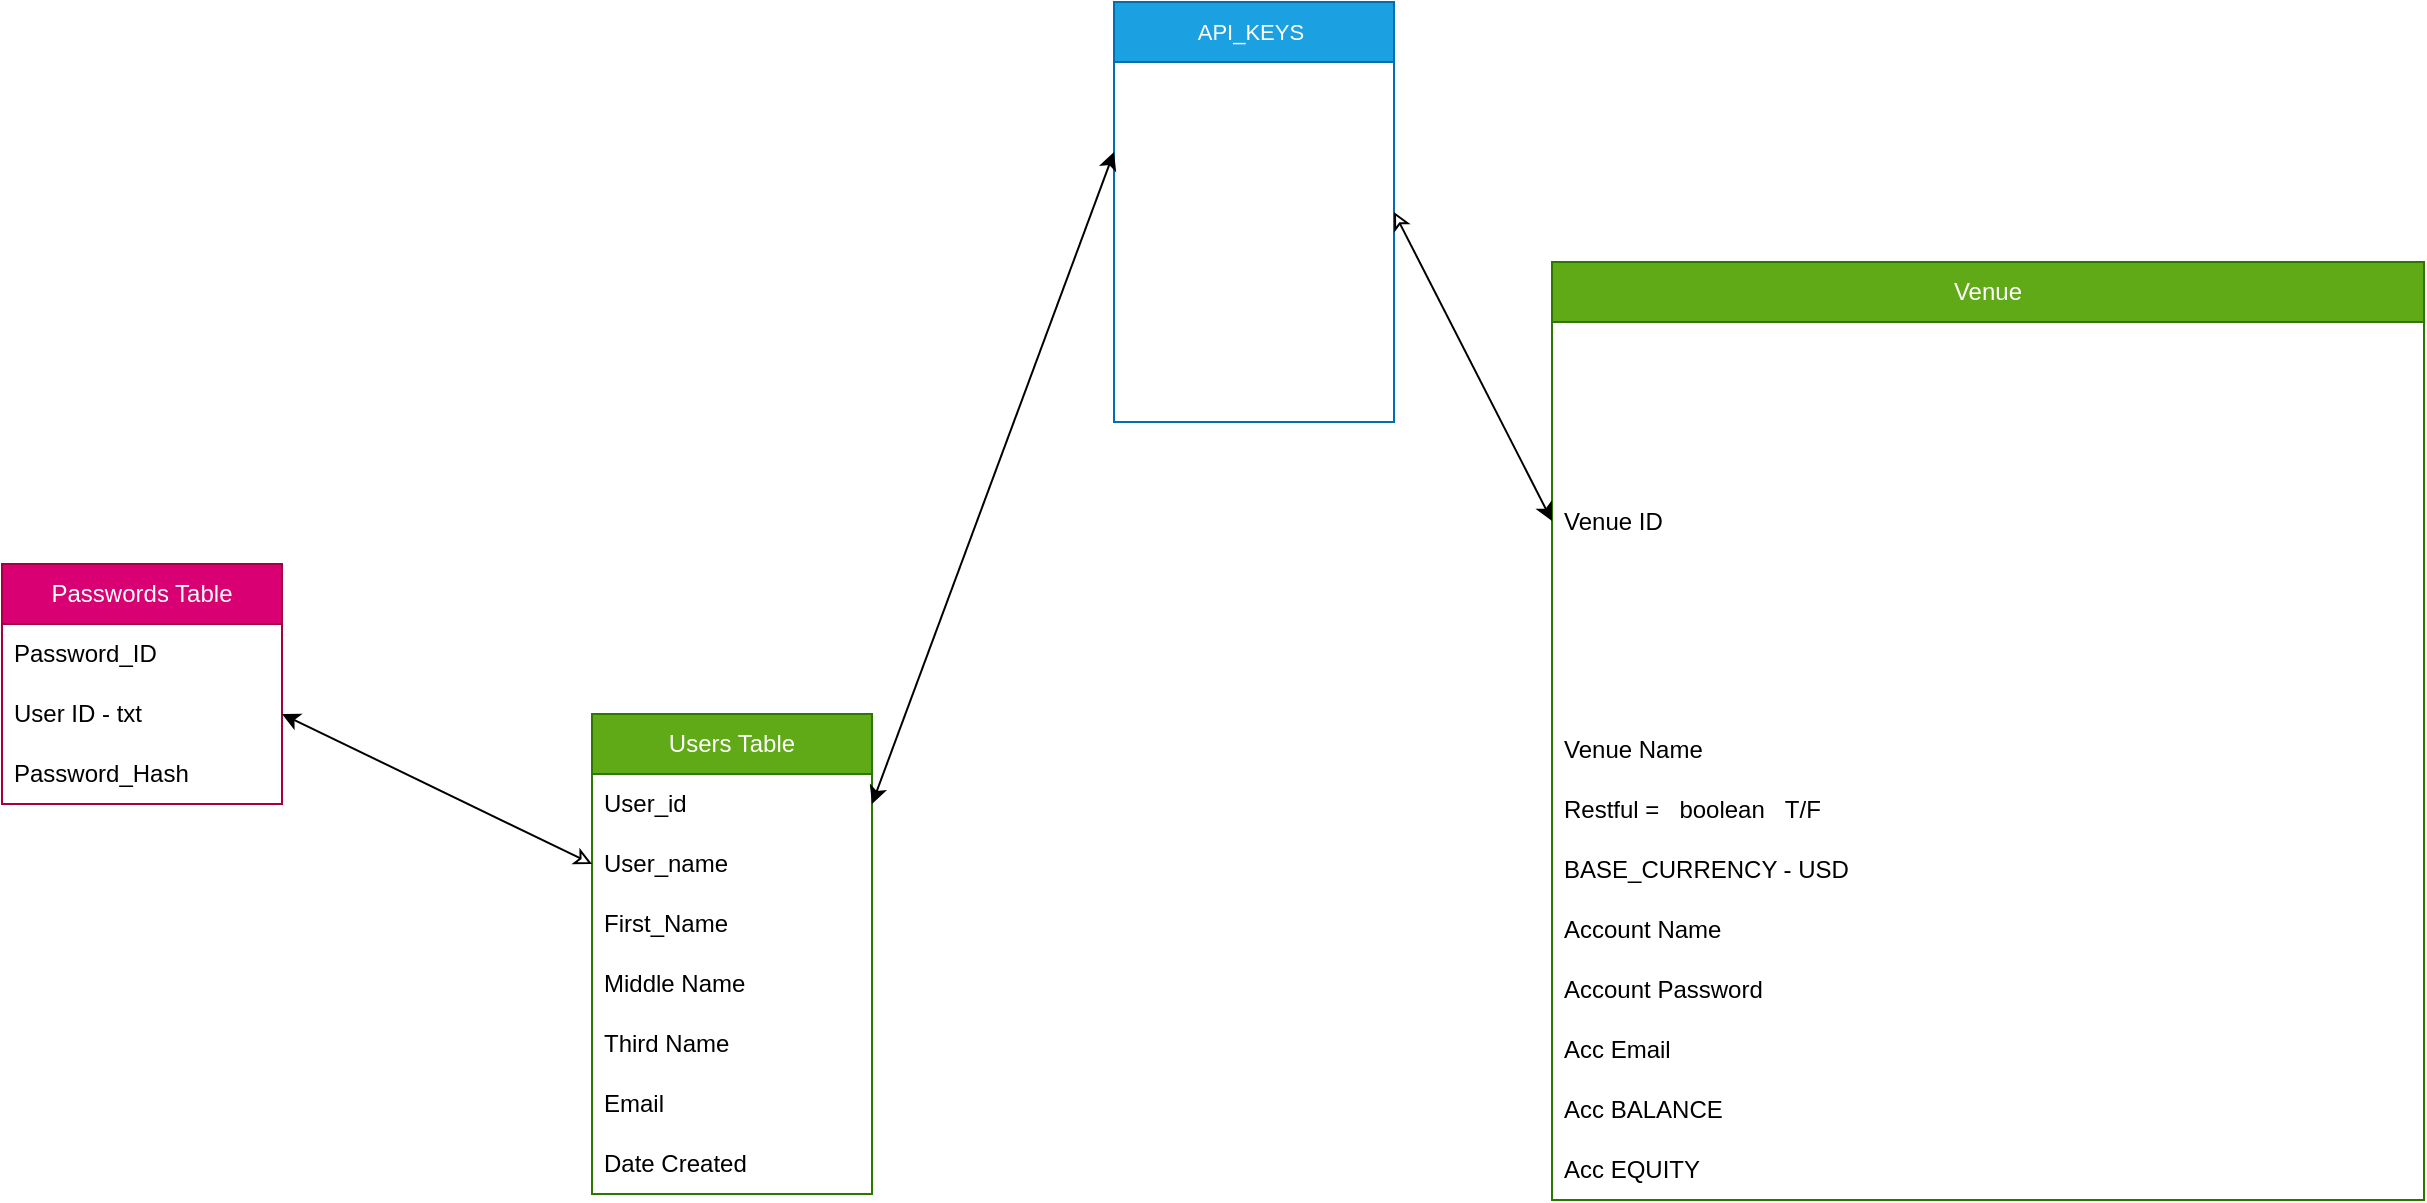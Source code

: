 <mxfile version="24.7.17" pages="2">
  <diagram name="User_Tables" id="LEtaXQruBIYAUQZ-xEg8">
    <mxGraphModel dx="744" dy="1700" grid="0" gridSize="10" guides="1" tooltips="1" connect="1" arrows="1" fold="1" page="0" pageScale="1" pageWidth="850" pageHeight="1100" math="0" shadow="0">
      <root>
        <mxCell id="0" />
        <mxCell id="1" parent="0" />
        <mxCell id="2zbc8BRfjaHYRC12Kkl_-1" value="Users Table" style="swimlane;fontStyle=0;childLayout=stackLayout;horizontal=1;startSize=30;horizontalStack=0;resizeParent=1;resizeParentMax=0;resizeLast=0;collapsible=1;marginBottom=0;whiteSpace=wrap;html=1;fillColor=#60a917;fontColor=#ffffff;strokeColor=#2D7600;" parent="1" vertex="1">
          <mxGeometry x="334" y="-205" width="140" height="240" as="geometry" />
        </mxCell>
        <mxCell id="2zbc8BRfjaHYRC12Kkl_-2" value="User_id" style="text;strokeColor=none;fillColor=none;align=left;verticalAlign=middle;spacingLeft=4;spacingRight=4;overflow=hidden;points=[[0,0.5],[1,0.5]];portConstraint=eastwest;rotatable=0;whiteSpace=wrap;html=1;" parent="2zbc8BRfjaHYRC12Kkl_-1" vertex="1">
          <mxGeometry y="30" width="140" height="30" as="geometry" />
        </mxCell>
        <mxCell id="2zbc8BRfjaHYRC12Kkl_-3" value="User_name" style="text;strokeColor=none;fillColor=none;align=left;verticalAlign=middle;spacingLeft=4;spacingRight=4;overflow=hidden;points=[[0,0.5],[1,0.5]];portConstraint=eastwest;rotatable=0;whiteSpace=wrap;html=1;" parent="2zbc8BRfjaHYRC12Kkl_-1" vertex="1">
          <mxGeometry y="60" width="140" height="30" as="geometry" />
        </mxCell>
        <mxCell id="2zbc8BRfjaHYRC12Kkl_-4" value="First_Name" style="text;strokeColor=none;fillColor=none;align=left;verticalAlign=middle;spacingLeft=4;spacingRight=4;overflow=hidden;points=[[0,0.5],[1,0.5]];portConstraint=eastwest;rotatable=0;whiteSpace=wrap;html=1;" parent="2zbc8BRfjaHYRC12Kkl_-1" vertex="1">
          <mxGeometry y="90" width="140" height="30" as="geometry" />
        </mxCell>
        <mxCell id="OAmTF7hffdtISIOmRFye-1" value="Middle Name" style="text;strokeColor=none;fillColor=none;align=left;verticalAlign=middle;spacingLeft=4;spacingRight=4;overflow=hidden;points=[[0,0.5],[1,0.5]];portConstraint=eastwest;rotatable=0;whiteSpace=wrap;html=1;" vertex="1" parent="2zbc8BRfjaHYRC12Kkl_-1">
          <mxGeometry y="120" width="140" height="30" as="geometry" />
        </mxCell>
        <mxCell id="OAmTF7hffdtISIOmRFye-2" value="Third Name" style="text;strokeColor=none;fillColor=none;align=left;verticalAlign=middle;spacingLeft=4;spacingRight=4;overflow=hidden;points=[[0,0.5],[1,0.5]];portConstraint=eastwest;rotatable=0;whiteSpace=wrap;html=1;" vertex="1" parent="2zbc8BRfjaHYRC12Kkl_-1">
          <mxGeometry y="150" width="140" height="30" as="geometry" />
        </mxCell>
        <mxCell id="OAmTF7hffdtISIOmRFye-3" value="Email&amp;nbsp;" style="text;strokeColor=none;fillColor=none;align=left;verticalAlign=middle;spacingLeft=4;spacingRight=4;overflow=hidden;points=[[0,0.5],[1,0.5]];portConstraint=eastwest;rotatable=0;whiteSpace=wrap;html=1;" vertex="1" parent="2zbc8BRfjaHYRC12Kkl_-1">
          <mxGeometry y="180" width="140" height="30" as="geometry" />
        </mxCell>
        <mxCell id="OAmTF7hffdtISIOmRFye-4" value="Date Created" style="text;strokeColor=none;fillColor=none;align=left;verticalAlign=middle;spacingLeft=4;spacingRight=4;overflow=hidden;points=[[0,0.5],[1,0.5]];portConstraint=eastwest;rotatable=0;whiteSpace=wrap;html=1;" vertex="1" parent="2zbc8BRfjaHYRC12Kkl_-1">
          <mxGeometry y="210" width="140" height="30" as="geometry" />
        </mxCell>
        <mxCell id="2zbc8BRfjaHYRC12Kkl_-5" value="Passwords Table" style="swimlane;fontStyle=0;childLayout=stackLayout;horizontal=1;startSize=30;horizontalStack=0;resizeParent=1;resizeParentMax=0;resizeLast=0;collapsible=1;marginBottom=0;whiteSpace=wrap;html=1;fillColor=#d80073;fontColor=#ffffff;strokeColor=#A50040;" parent="1" vertex="1">
          <mxGeometry x="39" y="-280" width="140" height="120" as="geometry" />
        </mxCell>
        <mxCell id="f3TSixCmg_CiIFdUKD5o-5" value="Password_ID" style="text;strokeColor=none;fillColor=none;align=left;verticalAlign=middle;spacingLeft=4;spacingRight=4;overflow=hidden;points=[[0,0.5],[1,0.5]];portConstraint=eastwest;rotatable=0;whiteSpace=wrap;html=1;" parent="2zbc8BRfjaHYRC12Kkl_-5" vertex="1">
          <mxGeometry y="30" width="140" height="30" as="geometry" />
        </mxCell>
        <mxCell id="2zbc8BRfjaHYRC12Kkl_-6" value="User ID - txt" style="text;strokeColor=none;fillColor=none;align=left;verticalAlign=middle;spacingLeft=4;spacingRight=4;overflow=hidden;points=[[0,0.5],[1,0.5]];portConstraint=eastwest;rotatable=0;whiteSpace=wrap;html=1;" parent="2zbc8BRfjaHYRC12Kkl_-5" vertex="1">
          <mxGeometry y="60" width="140" height="30" as="geometry" />
        </mxCell>
        <mxCell id="2zbc8BRfjaHYRC12Kkl_-7" value="Password_Hash" style="text;strokeColor=none;fillColor=none;align=left;verticalAlign=middle;spacingLeft=4;spacingRight=4;overflow=hidden;points=[[0,0.5],[1,0.5]];portConstraint=eastwest;rotatable=0;whiteSpace=wrap;html=1;" parent="2zbc8BRfjaHYRC12Kkl_-5" vertex="1">
          <mxGeometry y="90" width="140" height="30" as="geometry" />
        </mxCell>
        <mxCell id="2zbc8BRfjaHYRC12Kkl_-9" style="rounded=0;orthogonalLoop=1;jettySize=auto;html=1;exitX=0;exitY=0.5;exitDx=0;exitDy=0;startArrow=classic;startFill=0;entryX=1;entryY=0.5;entryDx=0;entryDy=0;" parent="1" source="2zbc8BRfjaHYRC12Kkl_-3" target="2zbc8BRfjaHYRC12Kkl_-6" edge="1">
          <mxGeometry relative="1" as="geometry" />
        </mxCell>
        <mxCell id="f3TSixCmg_CiIFdUKD5o-1" value="API_KEYS&amp;nbsp;" style="swimlane;fontStyle=0;childLayout=stackLayout;horizontal=1;startSize=30;horizontalStack=0;resizeParent=1;resizeParentMax=0;resizeLast=0;collapsible=1;marginBottom=0;whiteSpace=wrap;html=1;strokeColor=#006EAF;align=center;verticalAlign=middle;fontFamily=Helvetica;fontSize=11;fontColor=#ffffff;labelBackgroundColor=none;fillColor=#1ba1e2;" parent="1" vertex="1">
          <mxGeometry x="595" y="-561" width="140" height="210" as="geometry" />
        </mxCell>
        <mxCell id="f3TSixCmg_CiIFdUKD5o-2" value="Key_ID" style="text;strokeColor=none;fillColor=none;align=left;verticalAlign=middle;spacingLeft=4;spacingRight=4;overflow=hidden;points=[[0,0.5],[1,0.5]];portConstraint=eastwest;rotatable=0;whiteSpace=wrap;html=1;fontFamily=Helvetica;fontSize=11;fontColor=#ffffff;fontStyle=0;labelBackgroundColor=none;" parent="f3TSixCmg_CiIFdUKD5o-1" vertex="1">
          <mxGeometry y="30" width="140" height="30" as="geometry" />
        </mxCell>
        <mxCell id="f3TSixCmg_CiIFdUKD5o-6" value="User_ID" style="text;strokeColor=none;fillColor=none;align=left;verticalAlign=middle;spacingLeft=4;spacingRight=4;overflow=hidden;points=[[0,0.5],[1,0.5]];portConstraint=eastwest;rotatable=0;whiteSpace=wrap;html=1;fontFamily=Helvetica;fontSize=11;fontColor=#ffffff;fontStyle=0;labelBackgroundColor=none;" parent="f3TSixCmg_CiIFdUKD5o-1" vertex="1">
          <mxGeometry y="60" width="140" height="30" as="geometry" />
        </mxCell>
        <mxCell id="f3TSixCmg_CiIFdUKD5o-3" value="Venue ID" style="text;strokeColor=none;fillColor=none;align=left;verticalAlign=middle;spacingLeft=4;spacingRight=4;overflow=hidden;points=[[0,0.5],[1,0.5]];portConstraint=eastwest;rotatable=0;whiteSpace=wrap;html=1;fontFamily=Helvetica;fontSize=11;fontColor=#ffffff;fontStyle=0;labelBackgroundColor=none;" parent="f3TSixCmg_CiIFdUKD5o-1" vertex="1">
          <mxGeometry y="90" width="140" height="30" as="geometry" />
        </mxCell>
        <mxCell id="f3TSixCmg_CiIFdUKD5o-4" value="Account Email" style="text;strokeColor=none;fillColor=none;align=left;verticalAlign=middle;spacingLeft=4;spacingRight=4;overflow=hidden;points=[[0,0.5],[1,0.5]];portConstraint=eastwest;rotatable=0;whiteSpace=wrap;html=1;fontFamily=Helvetica;fontSize=11;fontColor=#ffffff;fontStyle=0;labelBackgroundColor=none;" parent="f3TSixCmg_CiIFdUKD5o-1" vertex="1">
          <mxGeometry y="120" width="140" height="30" as="geometry" />
        </mxCell>
        <mxCell id="f3TSixCmg_CiIFdUKD5o-8" value="Api_KEY" style="text;strokeColor=none;fillColor=none;align=left;verticalAlign=middle;spacingLeft=4;spacingRight=4;overflow=hidden;points=[[0,0.5],[1,0.5]];portConstraint=eastwest;rotatable=0;whiteSpace=wrap;html=1;fontFamily=Helvetica;fontSize=11;fontColor=#ffffff;fontStyle=0;labelBackgroundColor=none;" parent="f3TSixCmg_CiIFdUKD5o-1" vertex="1">
          <mxGeometry y="150" width="140" height="30" as="geometry" />
        </mxCell>
        <mxCell id="f3TSixCmg_CiIFdUKD5o-9" value="Api_key_PASSWORD" style="text;strokeColor=none;fillColor=none;align=left;verticalAlign=middle;spacingLeft=4;spacingRight=4;overflow=hidden;points=[[0,0.5],[1,0.5]];portConstraint=eastwest;rotatable=0;whiteSpace=wrap;html=1;fontFamily=Helvetica;fontSize=11;fontColor=#ffffff;fontStyle=0;labelBackgroundColor=none;" parent="f3TSixCmg_CiIFdUKD5o-1" vertex="1">
          <mxGeometry y="180" width="140" height="30" as="geometry" />
        </mxCell>
        <mxCell id="BBq5MLBcfkAXTqhj2JcU-1" value="Venue" style="swimlane;fontStyle=0;childLayout=stackLayout;horizontal=1;startSize=30;horizontalStack=0;resizeParent=1;resizeParentMax=0;resizeLast=0;collapsible=1;marginBottom=0;whiteSpace=wrap;html=1;fillColor=#60a917;fontColor=#ffffff;strokeColor=#2D7600;" parent="1" vertex="1">
          <mxGeometry x="814" y="-431" width="436" height="469" as="geometry" />
        </mxCell>
        <mxCell id="BBq5MLBcfkAXTqhj2JcU-2" value="Venue ID" style="text;align=left;verticalAlign=middle;spacingLeft=4;spacingRight=4;overflow=hidden;points=[[0,0.33,0,0,0],[0,0.5,0,0,0],[0,0.67,0,0,0],[1,0.33,0,0,0],[1,0.5,0,0,0],[1,0.67,0,0,0]];portConstraint=eastwest;rotatable=0;whiteSpace=wrap;html=1;" parent="BBq5MLBcfkAXTqhj2JcU-1" vertex="1">
          <mxGeometry y="30" width="436" height="199" as="geometry" />
        </mxCell>
        <mxCell id="BBq5MLBcfkAXTqhj2JcU-3" value="Venue Name" style="text;strokeColor=none;fillColor=none;align=left;verticalAlign=middle;spacingLeft=4;spacingRight=4;overflow=hidden;points=[[0,0.5],[1,0.5]];portConstraint=eastwest;rotatable=0;whiteSpace=wrap;html=1;" parent="BBq5MLBcfkAXTqhj2JcU-1" vertex="1">
          <mxGeometry y="229" width="436" height="30" as="geometry" />
        </mxCell>
        <mxCell id="BBq5MLBcfkAXTqhj2JcU-4" value="Restful =&amp;nbsp; &amp;nbsp;boolean&amp;nbsp; &amp;nbsp;T/F" style="text;strokeColor=none;fillColor=none;align=left;verticalAlign=middle;spacingLeft=4;spacingRight=4;overflow=hidden;points=[[0,0.5],[1,0.5]];portConstraint=eastwest;rotatable=0;whiteSpace=wrap;html=1;" parent="BBq5MLBcfkAXTqhj2JcU-1" vertex="1">
          <mxGeometry y="259" width="436" height="30" as="geometry" />
        </mxCell>
        <mxCell id="vJf8JBOlh_-wAdnW6d-w-1" value="BASE_CURRENCY - USD" style="text;strokeColor=none;fillColor=none;align=left;verticalAlign=middle;spacingLeft=4;spacingRight=4;overflow=hidden;points=[[0,0.5],[1,0.5]];portConstraint=eastwest;rotatable=0;whiteSpace=wrap;html=1;" vertex="1" parent="BBq5MLBcfkAXTqhj2JcU-1">
          <mxGeometry y="289" width="436" height="30" as="geometry" />
        </mxCell>
        <mxCell id="OAmTF7hffdtISIOmRFye-5" value="Account Name" style="text;strokeColor=none;fillColor=none;align=left;verticalAlign=middle;spacingLeft=4;spacingRight=4;overflow=hidden;points=[[0,0.5],[1,0.5]];portConstraint=eastwest;rotatable=0;whiteSpace=wrap;html=1;" vertex="1" parent="BBq5MLBcfkAXTqhj2JcU-1">
          <mxGeometry y="319" width="436" height="30" as="geometry" />
        </mxCell>
        <mxCell id="OAmTF7hffdtISIOmRFye-6" value="Account Password" style="text;strokeColor=none;fillColor=none;align=left;verticalAlign=middle;spacingLeft=4;spacingRight=4;overflow=hidden;points=[[0,0.5],[1,0.5]];portConstraint=eastwest;rotatable=0;whiteSpace=wrap;html=1;" vertex="1" parent="BBq5MLBcfkAXTqhj2JcU-1">
          <mxGeometry y="349" width="436" height="30" as="geometry" />
        </mxCell>
        <mxCell id="OAmTF7hffdtISIOmRFye-7" value="Acc Email" style="text;strokeColor=none;fillColor=none;align=left;verticalAlign=middle;spacingLeft=4;spacingRight=4;overflow=hidden;points=[[0,0.5],[1,0.5]];portConstraint=eastwest;rotatable=0;whiteSpace=wrap;html=1;" vertex="1" parent="BBq5MLBcfkAXTqhj2JcU-1">
          <mxGeometry y="379" width="436" height="30" as="geometry" />
        </mxCell>
        <mxCell id="vJf8JBOlh_-wAdnW6d-w-2" value="Acc BALANCE" style="text;strokeColor=none;fillColor=none;align=left;verticalAlign=middle;spacingLeft=4;spacingRight=4;overflow=hidden;points=[[0,0.5],[1,0.5]];portConstraint=eastwest;rotatable=0;whiteSpace=wrap;html=1;" vertex="1" parent="BBq5MLBcfkAXTqhj2JcU-1">
          <mxGeometry y="409" width="436" height="30" as="geometry" />
        </mxCell>
        <mxCell id="vJf8JBOlh_-wAdnW6d-w-3" value="Acc EQUITY" style="text;strokeColor=none;fillColor=none;align=left;verticalAlign=middle;spacingLeft=4;spacingRight=4;overflow=hidden;points=[[0,0.5],[1,0.5]];portConstraint=eastwest;rotatable=0;whiteSpace=wrap;html=1;" vertex="1" parent="BBq5MLBcfkAXTqhj2JcU-1">
          <mxGeometry y="439" width="436" height="30" as="geometry" />
        </mxCell>
        <mxCell id="BBq5MLBcfkAXTqhj2JcU-16" style="edgeStyle=none;shape=connector;rounded=0;orthogonalLoop=1;jettySize=auto;html=1;exitX=1;exitY=0.5;exitDx=0;exitDy=0;entryX=0;entryY=0.5;entryDx=0;entryDy=0;strokeColor=default;align=center;verticalAlign=middle;fontFamily=Helvetica;fontSize=11;fontColor=#ffffff;fontStyle=0;labelBackgroundColor=none;startArrow=classic;startFill=0;endArrow=classic;" parent="1" source="f3TSixCmg_CiIFdUKD5o-3" target="BBq5MLBcfkAXTqhj2JcU-2" edge="1">
          <mxGeometry relative="1" as="geometry" />
        </mxCell>
        <mxCell id="OAmTF7hffdtISIOmRFye-8" style="rounded=0;orthogonalLoop=1;jettySize=auto;html=1;exitX=1;exitY=0.5;exitDx=0;exitDy=0;entryX=0;entryY=0.5;entryDx=0;entryDy=0;startArrow=classic;startFill=1;" edge="1" parent="1" source="2zbc8BRfjaHYRC12Kkl_-2" target="f3TSixCmg_CiIFdUKD5o-6">
          <mxGeometry relative="1" as="geometry" />
        </mxCell>
      </root>
    </mxGraphModel>
  </diagram>
  <diagram id="_EtPwxO9e8-BhAq0Pg7P" name="Market Data">
    <mxGraphModel dx="1450" dy="1038" grid="0" gridSize="10" guides="1" tooltips="1" connect="1" arrows="1" fold="1" page="0" pageScale="1" pageWidth="850" pageHeight="1100" math="0" shadow="0">
      <root>
        <mxCell id="0" />
        <mxCell id="1" parent="0" />
        <mxCell id="EDeCTrOnblulSj0Fe5d9-10" style="rounded=0;orthogonalLoop=1;jettySize=auto;html=1;exitX=0;exitY=0.5;exitDx=0;exitDy=0;entryX=1;entryY=0.5;entryDx=0;entryDy=0;startArrow=classic;startFill=0;" parent="1" edge="1">
          <mxGeometry relative="1" as="geometry">
            <mxPoint x="235" y="132" as="sourcePoint" />
          </mxGeometry>
        </mxCell>
        <mxCell id="EDeCTrOnblulSj0Fe5d9-25" style="edgeStyle=none;shape=connector;rounded=0;orthogonalLoop=1;jettySize=auto;html=1;exitX=1;exitY=0.5;exitDx=0;exitDy=0;entryX=0;entryY=0.5;entryDx=0;entryDy=0;strokeColor=default;align=center;verticalAlign=middle;fontFamily=Helvetica;fontSize=11;fontColor=#ffffff;fontStyle=0;labelBackgroundColor=none;startArrow=classic;startFill=0;endArrow=classic;" parent="1" edge="1">
          <mxGeometry relative="1" as="geometry">
            <mxPoint x="235" y="132" as="targetPoint" />
          </mxGeometry>
        </mxCell>
        <mxCell id="rDgjy8x1F53KUDff8-lO-1" value="Generic - Tick Data" style="swimlane;fontStyle=0;childLayout=stackLayout;horizontal=1;startSize=30;horizontalStack=0;resizeParent=1;resizeParentMax=0;resizeLast=0;collapsible=1;marginBottom=0;whiteSpace=wrap;html=1;strokeColor=#2D7600;align=center;verticalAlign=middle;fontFamily=Helvetica;fontSize=11;fontColor=#ffffff;labelBackgroundColor=none;fillColor=#60a917;" parent="1" vertex="1">
          <mxGeometry x="-93" y="-10" width="140" height="180" as="geometry" />
        </mxCell>
        <mxCell id="rDgjy8x1F53KUDff8-lO-2" value="Record_ID" style="text;strokeColor=none;fillColor=none;align=left;verticalAlign=middle;spacingLeft=4;spacingRight=4;overflow=hidden;points=[[0,0.5],[1,0.5]];portConstraint=eastwest;rotatable=0;whiteSpace=wrap;html=1;fontFamily=Helvetica;fontSize=11;fontColor=#ffffff;fontStyle=0;labelBackgroundColor=none;" parent="rDgjy8x1F53KUDff8-lO-1" vertex="1">
          <mxGeometry y="30" width="140" height="30" as="geometry" />
        </mxCell>
        <mxCell id="rDgjy8x1F53KUDff8-lO-3" value="Absolute time - Millisec" style="text;strokeColor=none;fillColor=none;align=left;verticalAlign=middle;spacingLeft=4;spacingRight=4;overflow=hidden;points=[[0,0.5],[1,0.5]];portConstraint=eastwest;rotatable=0;whiteSpace=wrap;html=1;fontFamily=Helvetica;fontSize=11;fontColor=#ffffff;fontStyle=0;labelBackgroundColor=none;" parent="rDgjy8x1F53KUDff8-lO-1" vertex="1">
          <mxGeometry y="60" width="140" height="30" as="geometry" />
        </mxCell>
        <mxCell id="rDgjy8x1F53KUDff8-lO-4" value="Ask Price" style="text;strokeColor=none;fillColor=none;align=left;verticalAlign=middle;spacingLeft=4;spacingRight=4;overflow=hidden;points=[[0,0.5],[1,0.5]];portConstraint=eastwest;rotatable=0;whiteSpace=wrap;html=1;fontFamily=Helvetica;fontSize=11;fontColor=#ffffff;fontStyle=0;labelBackgroundColor=none;" parent="rDgjy8x1F53KUDff8-lO-1" vertex="1">
          <mxGeometry y="90" width="140" height="30" as="geometry" />
        </mxCell>
        <mxCell id="9x_Q1pISylKUx6KpCbiF-1" value="Bid Price" style="text;strokeColor=none;fillColor=none;align=left;verticalAlign=middle;spacingLeft=4;spacingRight=4;overflow=hidden;points=[[0,0.5],[1,0.5]];portConstraint=eastwest;rotatable=0;whiteSpace=wrap;html=1;fontFamily=Helvetica;fontSize=11;fontColor=#ffffff;fontStyle=0;labelBackgroundColor=none;" vertex="1" parent="rDgjy8x1F53KUDff8-lO-1">
          <mxGeometry y="120" width="140" height="30" as="geometry" />
        </mxCell>
        <mxCell id="9x_Q1pISylKUx6KpCbiF-2" value="Spread" style="text;strokeColor=none;fillColor=none;align=left;verticalAlign=middle;spacingLeft=4;spacingRight=4;overflow=hidden;points=[[0,0.5],[1,0.5]];portConstraint=eastwest;rotatable=0;whiteSpace=wrap;html=1;fontFamily=Helvetica;fontSize=11;fontColor=#ffffff;fontStyle=0;labelBackgroundColor=none;" vertex="1" parent="rDgjy8x1F53KUDff8-lO-1">
          <mxGeometry y="150" width="140" height="30" as="geometry" />
        </mxCell>
        <mxCell id="9x_Q1pISylKUx6KpCbiF-3" value="Generic - Candle Bar Data" style="swimlane;fontStyle=0;childLayout=stackLayout;horizontal=1;startSize=30;horizontalStack=0;resizeParent=1;resizeParentMax=0;resizeLast=0;collapsible=1;marginBottom=0;whiteSpace=wrap;html=1;fillColor=#a20025;fontColor=#ffffff;strokeColor=#6F0000;" vertex="1" parent="1">
          <mxGeometry x="-83" y="242" width="198" height="270" as="geometry" />
        </mxCell>
        <mxCell id="9x_Q1pISylKUx6KpCbiF-4" value="Record ID" style="text;strokeColor=none;fillColor=none;align=left;verticalAlign=middle;spacingLeft=4;spacingRight=4;overflow=hidden;points=[[0,0.5],[1,0.5]];portConstraint=eastwest;rotatable=0;whiteSpace=wrap;html=1;" vertex="1" parent="9x_Q1pISylKUx6KpCbiF-3">
          <mxGeometry y="30" width="198" height="30" as="geometry" />
        </mxCell>
        <mxCell id="9x_Q1pISylKUx6KpCbiF-5" value="Open Time" style="text;strokeColor=none;fillColor=none;align=left;verticalAlign=middle;spacingLeft=4;spacingRight=4;overflow=hidden;points=[[0,0.5],[1,0.5]];portConstraint=eastwest;rotatable=0;whiteSpace=wrap;html=1;" vertex="1" parent="9x_Q1pISylKUx6KpCbiF-3">
          <mxGeometry y="60" width="198" height="30" as="geometry" />
        </mxCell>
        <mxCell id="9x_Q1pISylKUx6KpCbiF-11" value="Close Time" style="text;strokeColor=none;fillColor=none;align=left;verticalAlign=middle;spacingLeft=4;spacingRight=4;overflow=hidden;points=[[0,0.5],[1,0.5]];portConstraint=eastwest;rotatable=0;whiteSpace=wrap;html=1;" vertex="1" parent="9x_Q1pISylKUx6KpCbiF-3">
          <mxGeometry y="90" width="198" height="30" as="geometry" />
        </mxCell>
        <mxCell id="9x_Q1pISylKUx6KpCbiF-6" value="Open Price" style="text;strokeColor=none;fillColor=none;align=left;verticalAlign=middle;spacingLeft=4;spacingRight=4;overflow=hidden;points=[[0,0.5],[1,0.5]];portConstraint=eastwest;rotatable=0;whiteSpace=wrap;html=1;" vertex="1" parent="9x_Q1pISylKUx6KpCbiF-3">
          <mxGeometry y="120" width="198" height="30" as="geometry" />
        </mxCell>
        <mxCell id="9x_Q1pISylKUx6KpCbiF-7" value="Close Price" style="text;strokeColor=none;fillColor=none;align=left;verticalAlign=middle;spacingLeft=4;spacingRight=4;overflow=hidden;points=[[0,0.5],[1,0.5]];portConstraint=eastwest;rotatable=0;whiteSpace=wrap;html=1;" vertex="1" parent="9x_Q1pISylKUx6KpCbiF-3">
          <mxGeometry y="150" width="198" height="30" as="geometry" />
        </mxCell>
        <mxCell id="9x_Q1pISylKUx6KpCbiF-8" value="High Price" style="text;strokeColor=none;fillColor=none;align=left;verticalAlign=middle;spacingLeft=4;spacingRight=4;overflow=hidden;points=[[0,0.5],[1,0.5]];portConstraint=eastwest;rotatable=0;whiteSpace=wrap;html=1;" vertex="1" parent="9x_Q1pISylKUx6KpCbiF-3">
          <mxGeometry y="180" width="198" height="30" as="geometry" />
        </mxCell>
        <mxCell id="9x_Q1pISylKUx6KpCbiF-9" value="Low Price" style="text;strokeColor=none;fillColor=none;align=left;verticalAlign=middle;spacingLeft=4;spacingRight=4;overflow=hidden;points=[[0,0.5],[1,0.5]];portConstraint=eastwest;rotatable=0;whiteSpace=wrap;html=1;" vertex="1" parent="9x_Q1pISylKUx6KpCbiF-3">
          <mxGeometry y="210" width="198" height="30" as="geometry" />
        </mxCell>
        <mxCell id="9x_Q1pISylKUx6KpCbiF-10" value="Item 3" style="text;strokeColor=none;fillColor=none;align=left;verticalAlign=middle;spacingLeft=4;spacingRight=4;overflow=hidden;points=[[0,0.5],[1,0.5]];portConstraint=eastwest;rotatable=0;whiteSpace=wrap;html=1;" vertex="1" parent="9x_Q1pISylKUx6KpCbiF-3">
          <mxGeometry y="240" width="198" height="30" as="geometry" />
        </mxCell>
        <mxCell id="9x_Q1pISylKUx6KpCbiF-12" value="Generic - Range / Renko Bar Data" style="swimlane;fontStyle=0;childLayout=stackLayout;horizontal=1;startSize=30;horizontalStack=0;resizeParent=1;resizeParentMax=0;resizeLast=0;collapsible=1;marginBottom=0;whiteSpace=wrap;html=1;fillColor=#a20025;fontColor=#ffffff;strokeColor=#6F0000;" vertex="1" parent="1">
          <mxGeometry x="249" y="247" width="236" height="270" as="geometry" />
        </mxCell>
        <mxCell id="9x_Q1pISylKUx6KpCbiF-13" value="Record ID" style="text;strokeColor=none;fillColor=none;align=left;verticalAlign=middle;spacingLeft=4;spacingRight=4;overflow=hidden;points=[[0,0.5],[1,0.5]];portConstraint=eastwest;rotatable=0;whiteSpace=wrap;html=1;" vertex="1" parent="9x_Q1pISylKUx6KpCbiF-12">
          <mxGeometry y="30" width="236" height="30" as="geometry" />
        </mxCell>
        <mxCell id="9x_Q1pISylKUx6KpCbiF-14" value="Open Time" style="text;strokeColor=none;fillColor=none;align=left;verticalAlign=middle;spacingLeft=4;spacingRight=4;overflow=hidden;points=[[0,0.5],[1,0.5]];portConstraint=eastwest;rotatable=0;whiteSpace=wrap;html=1;" vertex="1" parent="9x_Q1pISylKUx6KpCbiF-12">
          <mxGeometry y="60" width="236" height="30" as="geometry" />
        </mxCell>
        <mxCell id="9x_Q1pISylKUx6KpCbiF-15" value="Close Time" style="text;strokeColor=none;fillColor=none;align=left;verticalAlign=middle;spacingLeft=4;spacingRight=4;overflow=hidden;points=[[0,0.5],[1,0.5]];portConstraint=eastwest;rotatable=0;whiteSpace=wrap;html=1;" vertex="1" parent="9x_Q1pISylKUx6KpCbiF-12">
          <mxGeometry y="90" width="236" height="30" as="geometry" />
        </mxCell>
        <mxCell id="9x_Q1pISylKUx6KpCbiF-16" value="Open Price" style="text;strokeColor=none;fillColor=none;align=left;verticalAlign=middle;spacingLeft=4;spacingRight=4;overflow=hidden;points=[[0,0.5],[1,0.5]];portConstraint=eastwest;rotatable=0;whiteSpace=wrap;html=1;" vertex="1" parent="9x_Q1pISylKUx6KpCbiF-12">
          <mxGeometry y="120" width="236" height="30" as="geometry" />
        </mxCell>
        <mxCell id="9x_Q1pISylKUx6KpCbiF-17" value="Close Price" style="text;strokeColor=none;fillColor=none;align=left;verticalAlign=middle;spacingLeft=4;spacingRight=4;overflow=hidden;points=[[0,0.5],[1,0.5]];portConstraint=eastwest;rotatable=0;whiteSpace=wrap;html=1;" vertex="1" parent="9x_Q1pISylKUx6KpCbiF-12">
          <mxGeometry y="150" width="236" height="30" as="geometry" />
        </mxCell>
        <mxCell id="9x_Q1pISylKUx6KpCbiF-18" value="High Price" style="text;strokeColor=none;fillColor=none;align=left;verticalAlign=middle;spacingLeft=4;spacingRight=4;overflow=hidden;points=[[0,0.5],[1,0.5]];portConstraint=eastwest;rotatable=0;whiteSpace=wrap;html=1;" vertex="1" parent="9x_Q1pISylKUx6KpCbiF-12">
          <mxGeometry y="180" width="236" height="30" as="geometry" />
        </mxCell>
        <mxCell id="9x_Q1pISylKUx6KpCbiF-19" value="Low Price" style="text;strokeColor=none;fillColor=none;align=left;verticalAlign=middle;spacingLeft=4;spacingRight=4;overflow=hidden;points=[[0,0.5],[1,0.5]];portConstraint=eastwest;rotatable=0;whiteSpace=wrap;html=1;" vertex="1" parent="9x_Q1pISylKUx6KpCbiF-12">
          <mxGeometry y="210" width="236" height="30" as="geometry" />
        </mxCell>
        <mxCell id="9x_Q1pISylKUx6KpCbiF-20" value="Total Bar Time : CloseTime - OpTime" style="text;strokeColor=none;fillColor=none;align=left;verticalAlign=middle;spacingLeft=4;spacingRight=4;overflow=hidden;points=[[0,0.5],[1,0.5]];portConstraint=eastwest;rotatable=0;whiteSpace=wrap;html=1;" vertex="1" parent="9x_Q1pISylKUx6KpCbiF-12">
          <mxGeometry y="240" width="236" height="30" as="geometry" />
        </mxCell>
      </root>
    </mxGraphModel>
  </diagram>
</mxfile>
